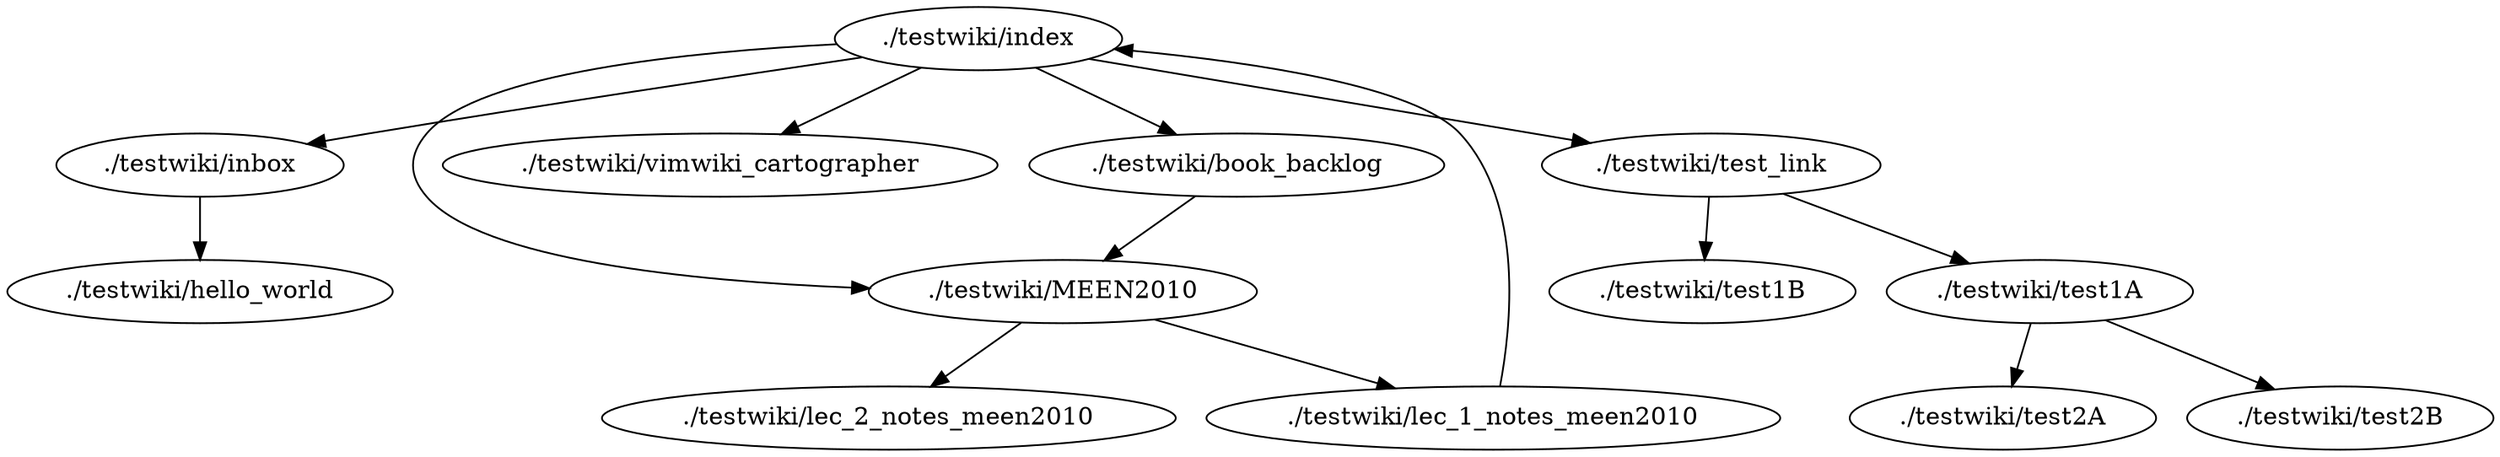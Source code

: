digraph VimwikiGraph {
    "./testwiki/inbox" -> "./testwiki/hello_world";
    "./testwiki/test1A" -> "./testwiki/test2A";
    "./testwiki/test1A" -> "./testwiki/test2B";
    "./testwiki/index" -> "./testwiki/MEEN2010";
    "./testwiki/index" -> "./testwiki/vimwiki_cartographer";
    "./testwiki/index" -> "./testwiki/inbox";
    "./testwiki/index" -> "./testwiki/book_backlog";
    "./testwiki/index" -> "./testwiki/test_link";
    "./testwiki/book_backlog" -> "./testwiki/MEEN2010";
    "./testwiki/MEEN2010" -> "./testwiki/lec_1_notes_meen2010";
    "./testwiki/MEEN2010" -> "./testwiki/lec_2_notes_meen2010";
    "./testwiki/lec_1_notes_meen2010" -> "./testwiki/index";
    "./testwiki/test_link" -> "./testwiki/test1A";
    "./testwiki/test_link" -> "./testwiki/test1B";
}
